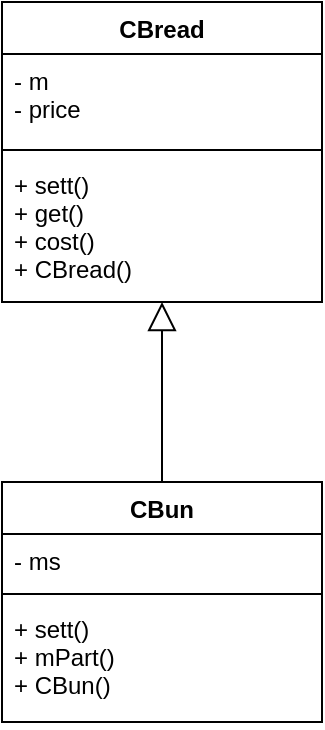 <mxfile version="12.6.5" type="device"><diagram name="Page-1" id="9f46799a-70d6-7492-0946-bef42562c5a5"><mxGraphModel dx="1086" dy="806" grid="1" gridSize="10" guides="1" tooltips="1" connect="1" arrows="1" fold="1" page="1" pageScale="1" pageWidth="1100" pageHeight="850" background="#ffffff" math="0" shadow="0"><root><mxCell id="0"/><mxCell id="1" parent="0"/><mxCell id="a2X61CFIeN4gZoP5YEiI-1" value="CBread" style="swimlane;fontStyle=1;align=center;verticalAlign=top;childLayout=stackLayout;horizontal=1;startSize=26;horizontalStack=0;resizeParent=1;resizeParentMax=0;resizeLast=0;collapsible=1;marginBottom=0;" vertex="1" parent="1"><mxGeometry x="450" y="40" width="160" height="150" as="geometry"/></mxCell><mxCell id="a2X61CFIeN4gZoP5YEiI-2" value="- m&#10;- price" style="text;strokeColor=none;fillColor=none;align=left;verticalAlign=top;spacingLeft=4;spacingRight=4;overflow=hidden;rotatable=0;points=[[0,0.5],[1,0.5]];portConstraint=eastwest;" vertex="1" parent="a2X61CFIeN4gZoP5YEiI-1"><mxGeometry y="26" width="160" height="44" as="geometry"/></mxCell><mxCell id="a2X61CFIeN4gZoP5YEiI-3" value="" style="line;strokeWidth=1;fillColor=none;align=left;verticalAlign=middle;spacingTop=-1;spacingLeft=3;spacingRight=3;rotatable=0;labelPosition=right;points=[];portConstraint=eastwest;" vertex="1" parent="a2X61CFIeN4gZoP5YEiI-1"><mxGeometry y="70" width="160" height="8" as="geometry"/></mxCell><mxCell id="a2X61CFIeN4gZoP5YEiI-4" value="+ sett()&#10;+ get()&#10;+ cost()&#10;+ CBread()" style="text;strokeColor=none;fillColor=none;align=left;verticalAlign=top;spacingLeft=4;spacingRight=4;overflow=hidden;rotatable=0;points=[[0,0.5],[1,0.5]];portConstraint=eastwest;" vertex="1" parent="a2X61CFIeN4gZoP5YEiI-1"><mxGeometry y="78" width="160" height="72" as="geometry"/></mxCell><mxCell id="a2X61CFIeN4gZoP5YEiI-5" value="CBun" style="swimlane;fontStyle=1;align=center;verticalAlign=top;childLayout=stackLayout;horizontal=1;startSize=26;horizontalStack=0;resizeParent=1;resizeParentMax=0;resizeLast=0;collapsible=1;marginBottom=0;" vertex="1" parent="1"><mxGeometry x="450" y="280" width="160" height="120" as="geometry"/></mxCell><mxCell id="a2X61CFIeN4gZoP5YEiI-6" value="- ms" style="text;strokeColor=none;fillColor=none;align=left;verticalAlign=top;spacingLeft=4;spacingRight=4;overflow=hidden;rotatable=0;points=[[0,0.5],[1,0.5]];portConstraint=eastwest;" vertex="1" parent="a2X61CFIeN4gZoP5YEiI-5"><mxGeometry y="26" width="160" height="26" as="geometry"/></mxCell><mxCell id="a2X61CFIeN4gZoP5YEiI-7" value="" style="line;strokeWidth=1;fillColor=none;align=left;verticalAlign=middle;spacingTop=-1;spacingLeft=3;spacingRight=3;rotatable=0;labelPosition=right;points=[];portConstraint=eastwest;" vertex="1" parent="a2X61CFIeN4gZoP5YEiI-5"><mxGeometry y="52" width="160" height="8" as="geometry"/></mxCell><mxCell id="a2X61CFIeN4gZoP5YEiI-8" value="+ sett()&#10;+ mPart()&#10;+ CBun()" style="text;strokeColor=none;fillColor=none;align=left;verticalAlign=top;spacingLeft=4;spacingRight=4;overflow=hidden;rotatable=0;points=[[0,0.5],[1,0.5]];portConstraint=eastwest;" vertex="1" parent="a2X61CFIeN4gZoP5YEiI-5"><mxGeometry y="60" width="160" height="60" as="geometry"/></mxCell><mxCell id="a2X61CFIeN4gZoP5YEiI-9" value="" style="endArrow=block;endFill=0;endSize=12;html=1;" edge="1" parent="1" source="a2X61CFIeN4gZoP5YEiI-5" target="a2X61CFIeN4gZoP5YEiI-4"><mxGeometry width="160" relative="1" as="geometry"><mxPoint x="450" y="390" as="sourcePoint"/><mxPoint x="610" y="390" as="targetPoint"/></mxGeometry></mxCell></root></mxGraphModel></diagram></mxfile>